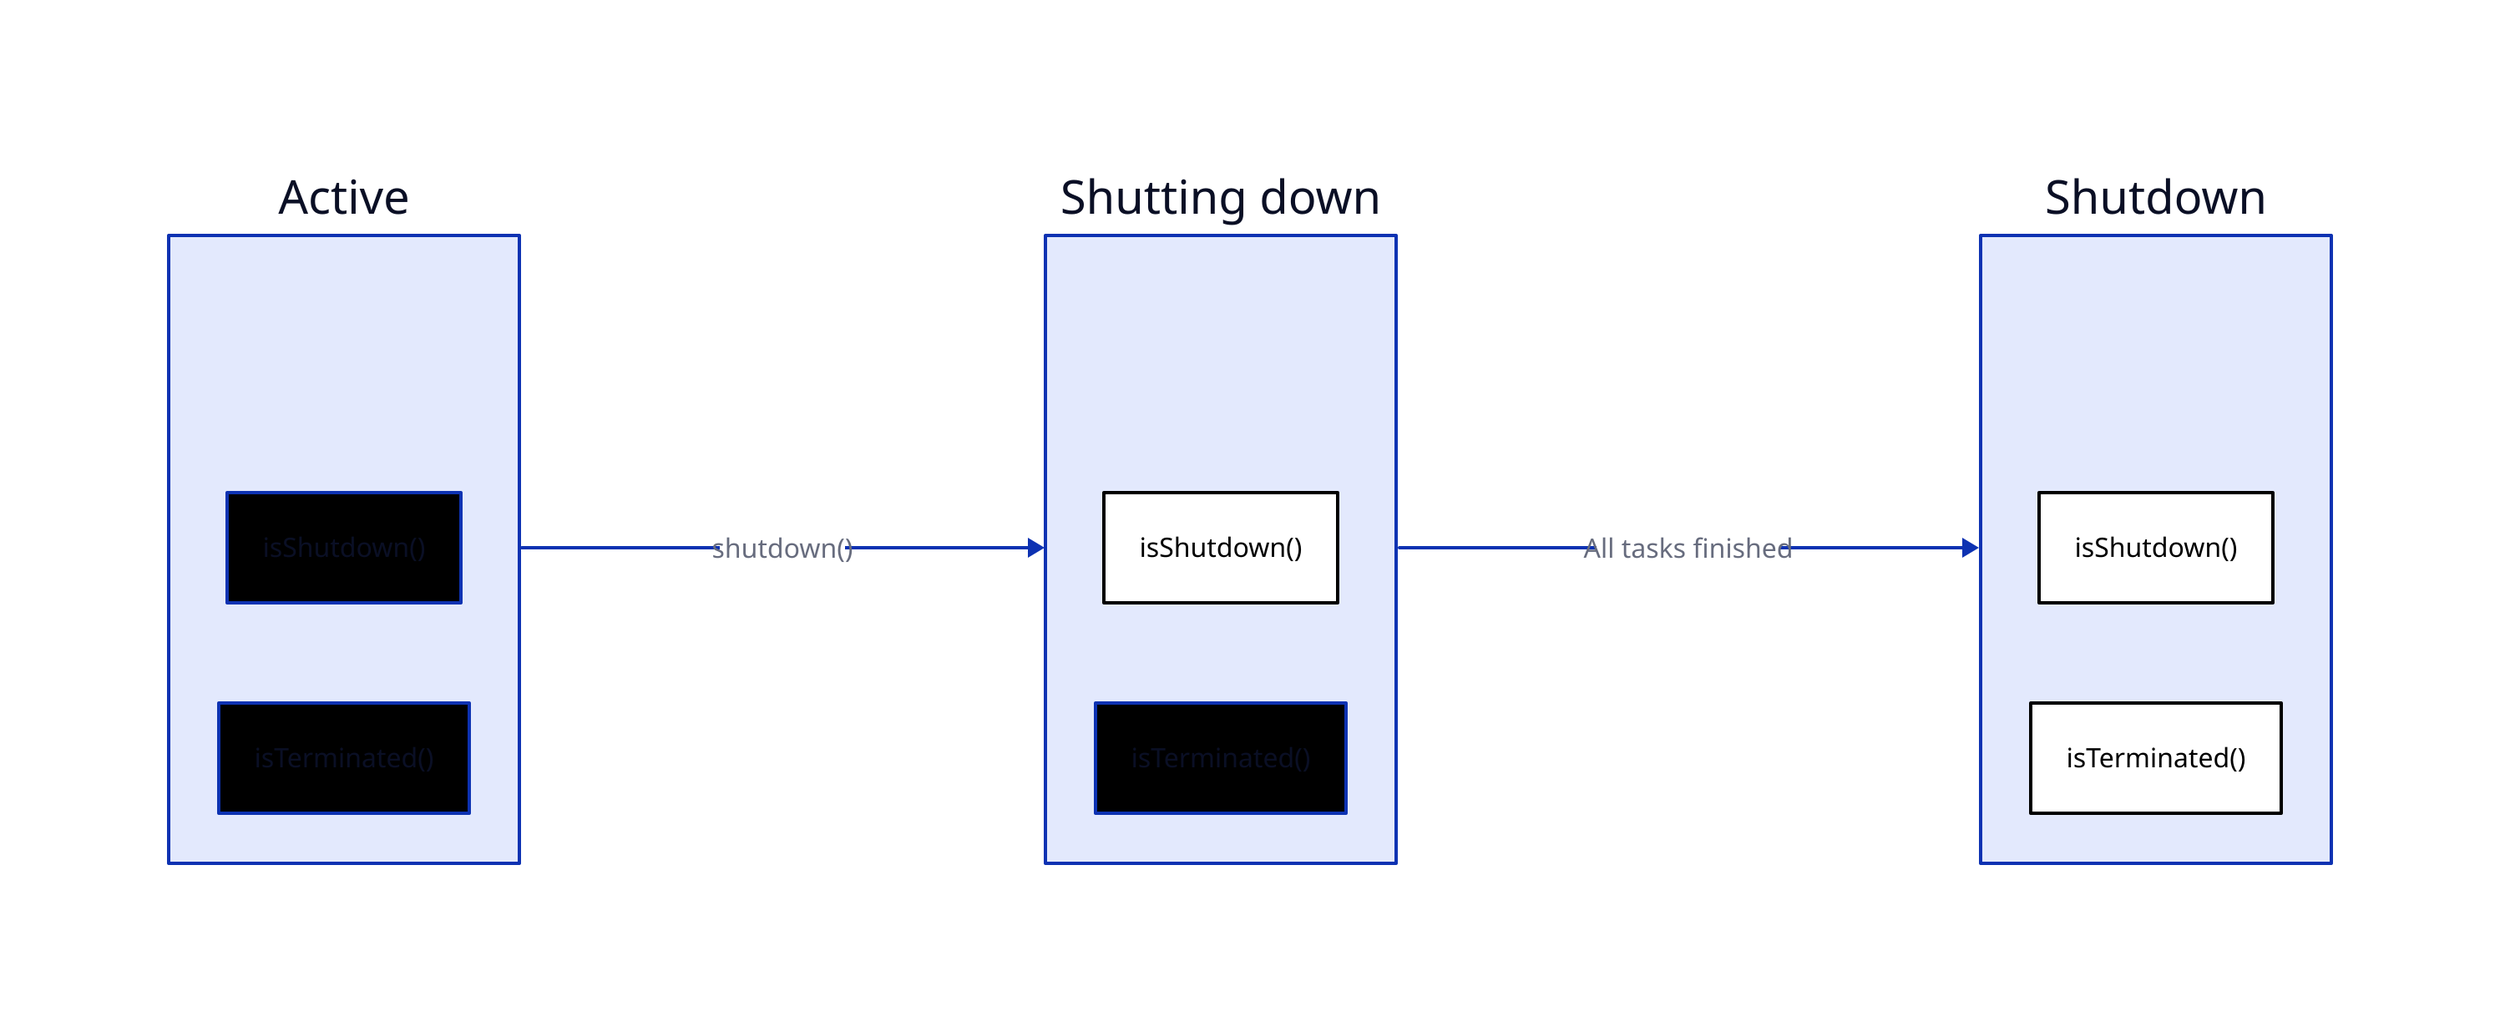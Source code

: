 direction: right
Active: {
  a: |md
    Accepts new tasks

    Executes tasks
  |

  isShutdown(): {
    style.fill: black
  }
  isTerminated(): {
    style.fill: black
  }
}

Shutting down: {
  a: |md
    Reject new tasks

    Executes tasks
  |
  isShutdown(): {
    style.fill: white
    style.font-color: black
    style.stroke: black
  }
  isTerminated(): {
    style.fill: black
  }
}

Shutdown: {
  a: |md
    Reject new tasks

    No tasks running
  |
  isShutdown(): {
    style.fill: white
    style.font-color: black
    style.stroke: black
  }
  isTerminated(): {
    style.fill: white
    style.font-color: black
    style.stroke: black
  }
}
Active -> Shutting down: shutdown()
Shutting down -> Shutdown: All tasks finished
